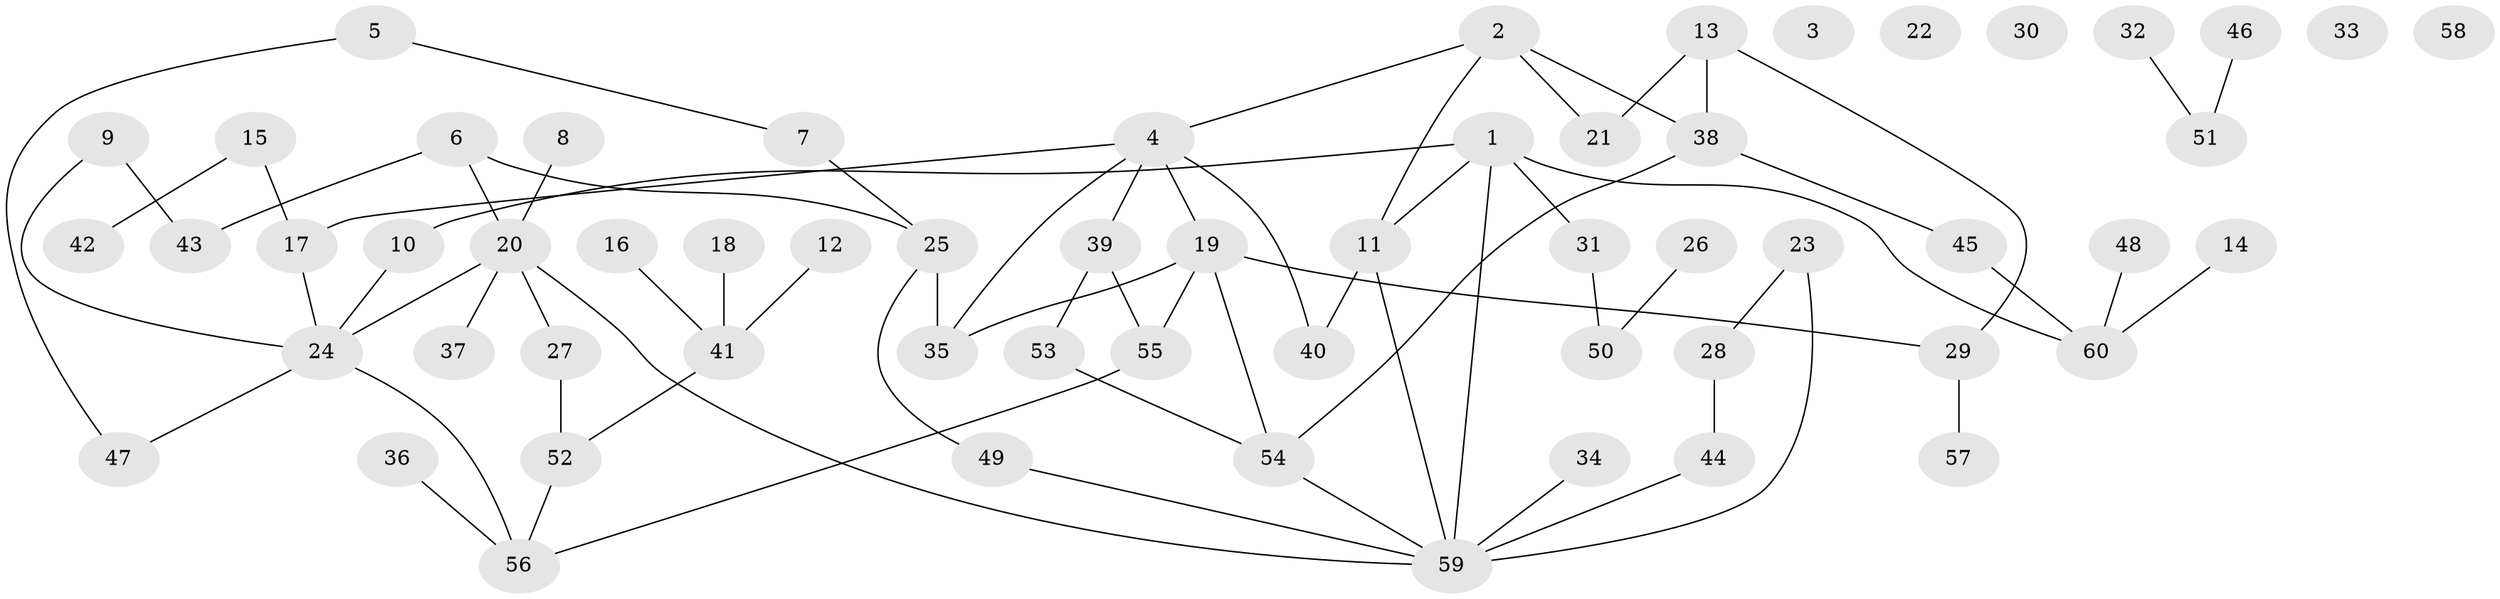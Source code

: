 // Generated by graph-tools (version 1.1) at 2025/49/03/09/25 03:49:03]
// undirected, 60 vertices, 72 edges
graph export_dot {
graph [start="1"]
  node [color=gray90,style=filled];
  1;
  2;
  3;
  4;
  5;
  6;
  7;
  8;
  9;
  10;
  11;
  12;
  13;
  14;
  15;
  16;
  17;
  18;
  19;
  20;
  21;
  22;
  23;
  24;
  25;
  26;
  27;
  28;
  29;
  30;
  31;
  32;
  33;
  34;
  35;
  36;
  37;
  38;
  39;
  40;
  41;
  42;
  43;
  44;
  45;
  46;
  47;
  48;
  49;
  50;
  51;
  52;
  53;
  54;
  55;
  56;
  57;
  58;
  59;
  60;
  1 -- 10;
  1 -- 11;
  1 -- 31;
  1 -- 59;
  1 -- 60;
  2 -- 4;
  2 -- 11;
  2 -- 21;
  2 -- 38;
  4 -- 17;
  4 -- 19;
  4 -- 35;
  4 -- 39;
  4 -- 40;
  5 -- 7;
  5 -- 47;
  6 -- 20;
  6 -- 25;
  6 -- 43;
  7 -- 25;
  8 -- 20;
  9 -- 24;
  9 -- 43;
  10 -- 24;
  11 -- 40;
  11 -- 59;
  12 -- 41;
  13 -- 21;
  13 -- 29;
  13 -- 38;
  14 -- 60;
  15 -- 17;
  15 -- 42;
  16 -- 41;
  17 -- 24;
  18 -- 41;
  19 -- 29;
  19 -- 35;
  19 -- 54;
  19 -- 55;
  20 -- 24;
  20 -- 27;
  20 -- 37;
  20 -- 59;
  23 -- 28;
  23 -- 59;
  24 -- 47;
  24 -- 56;
  25 -- 35;
  25 -- 49;
  26 -- 50;
  27 -- 52;
  28 -- 44;
  29 -- 57;
  31 -- 50;
  32 -- 51;
  34 -- 59;
  36 -- 56;
  38 -- 45;
  38 -- 54;
  39 -- 53;
  39 -- 55;
  41 -- 52;
  44 -- 59;
  45 -- 60;
  46 -- 51;
  48 -- 60;
  49 -- 59;
  52 -- 56;
  53 -- 54;
  54 -- 59;
  55 -- 56;
}
